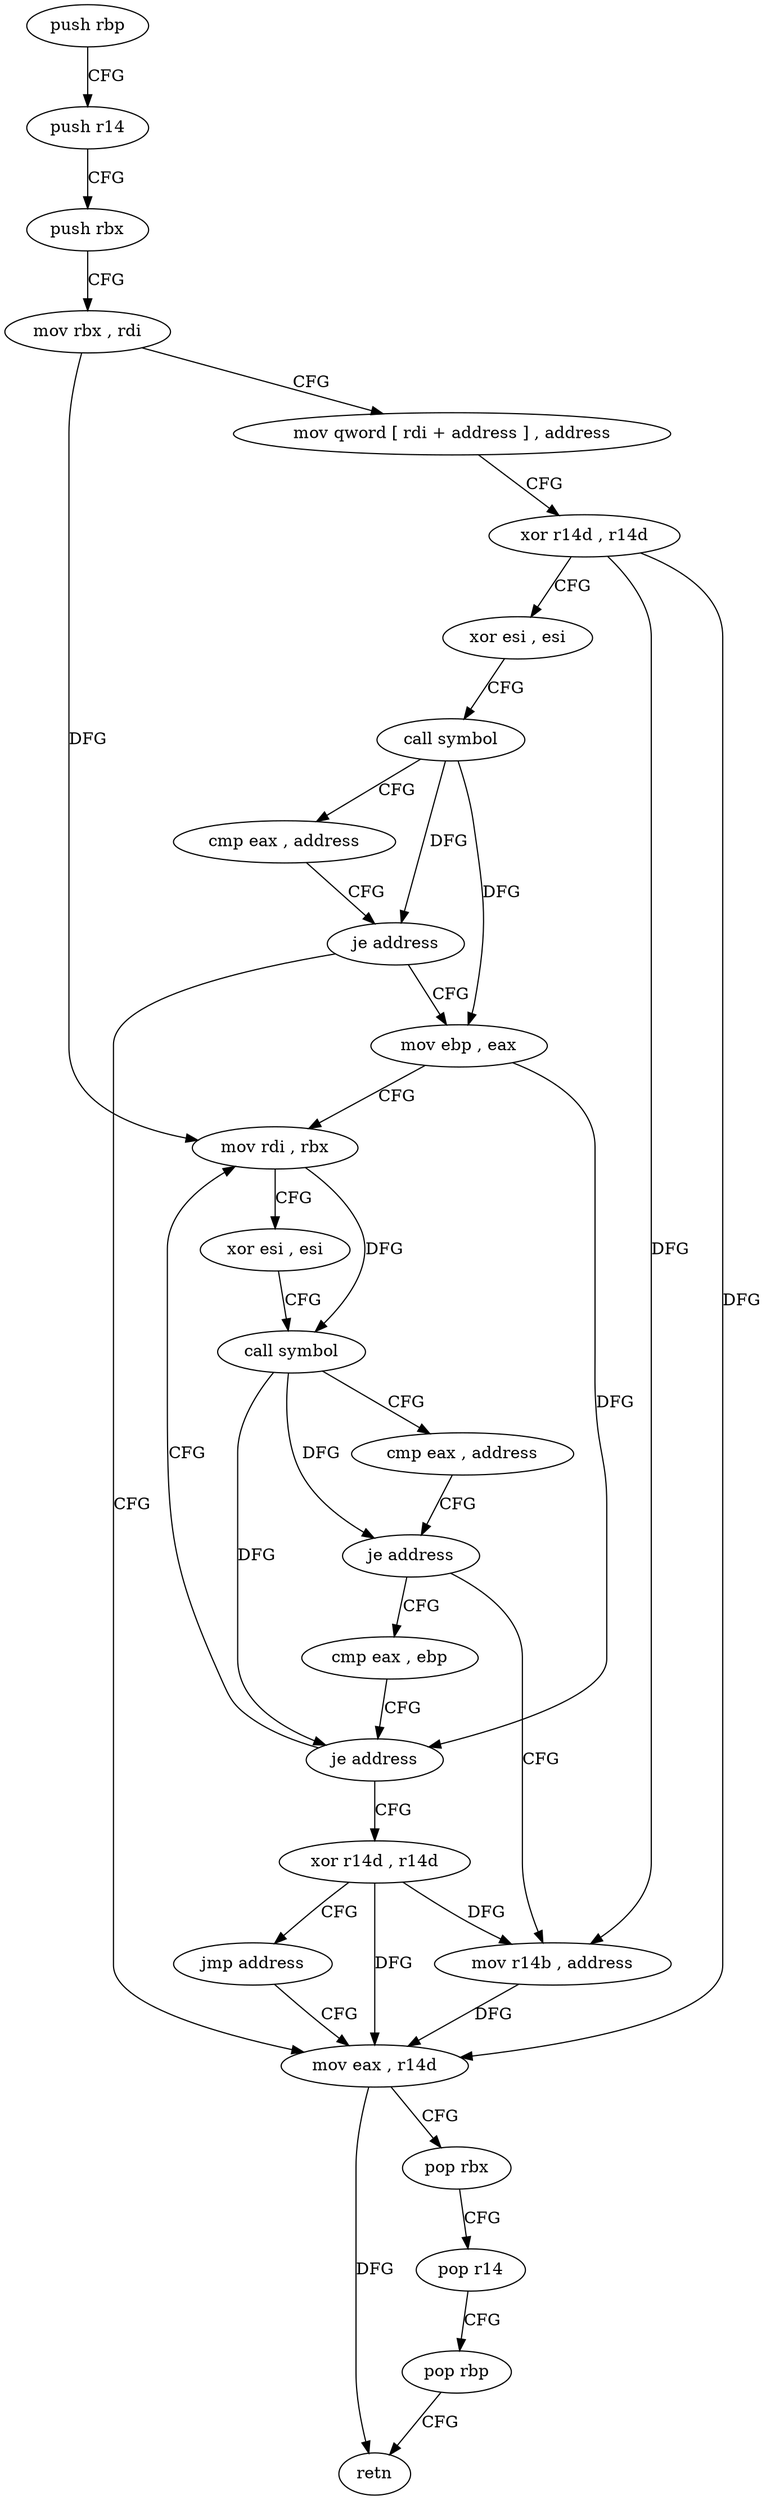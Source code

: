 digraph "func" {
"4208160" [label = "push rbp" ]
"4208161" [label = "push r14" ]
"4208163" [label = "push rbx" ]
"4208164" [label = "mov rbx , rdi" ]
"4208167" [label = "mov qword [ rdi + address ] , address" ]
"4208175" [label = "xor r14d , r14d" ]
"4208178" [label = "xor esi , esi" ]
"4208180" [label = "call symbol" ]
"4208185" [label = "cmp eax , address" ]
"4208188" [label = "je address" ]
"4208219" [label = "mov eax , r14d" ]
"4208190" [label = "mov ebp , eax" ]
"4208222" [label = "pop rbx" ]
"4208223" [label = "pop r14" ]
"4208225" [label = "pop rbp" ]
"4208226" [label = "retn" ]
"4208192" [label = "mov rdi , rbx" ]
"4208216" [label = "mov r14b , address" ]
"4208207" [label = "cmp eax , ebp" ]
"4208209" [label = "je address" ]
"4208211" [label = "xor r14d , r14d" ]
"4208195" [label = "xor esi , esi" ]
"4208197" [label = "call symbol" ]
"4208202" [label = "cmp eax , address" ]
"4208205" [label = "je address" ]
"4208214" [label = "jmp address" ]
"4208160" -> "4208161" [ label = "CFG" ]
"4208161" -> "4208163" [ label = "CFG" ]
"4208163" -> "4208164" [ label = "CFG" ]
"4208164" -> "4208167" [ label = "CFG" ]
"4208164" -> "4208192" [ label = "DFG" ]
"4208167" -> "4208175" [ label = "CFG" ]
"4208175" -> "4208178" [ label = "CFG" ]
"4208175" -> "4208219" [ label = "DFG" ]
"4208175" -> "4208216" [ label = "DFG" ]
"4208178" -> "4208180" [ label = "CFG" ]
"4208180" -> "4208185" [ label = "CFG" ]
"4208180" -> "4208188" [ label = "DFG" ]
"4208180" -> "4208190" [ label = "DFG" ]
"4208185" -> "4208188" [ label = "CFG" ]
"4208188" -> "4208219" [ label = "CFG" ]
"4208188" -> "4208190" [ label = "CFG" ]
"4208219" -> "4208222" [ label = "CFG" ]
"4208219" -> "4208226" [ label = "DFG" ]
"4208190" -> "4208192" [ label = "CFG" ]
"4208190" -> "4208209" [ label = "DFG" ]
"4208222" -> "4208223" [ label = "CFG" ]
"4208223" -> "4208225" [ label = "CFG" ]
"4208225" -> "4208226" [ label = "CFG" ]
"4208192" -> "4208195" [ label = "CFG" ]
"4208192" -> "4208197" [ label = "DFG" ]
"4208216" -> "4208219" [ label = "DFG" ]
"4208207" -> "4208209" [ label = "CFG" ]
"4208209" -> "4208192" [ label = "CFG" ]
"4208209" -> "4208211" [ label = "CFG" ]
"4208211" -> "4208214" [ label = "CFG" ]
"4208211" -> "4208219" [ label = "DFG" ]
"4208211" -> "4208216" [ label = "DFG" ]
"4208195" -> "4208197" [ label = "CFG" ]
"4208197" -> "4208202" [ label = "CFG" ]
"4208197" -> "4208205" [ label = "DFG" ]
"4208197" -> "4208209" [ label = "DFG" ]
"4208202" -> "4208205" [ label = "CFG" ]
"4208205" -> "4208216" [ label = "CFG" ]
"4208205" -> "4208207" [ label = "CFG" ]
"4208214" -> "4208219" [ label = "CFG" ]
}
